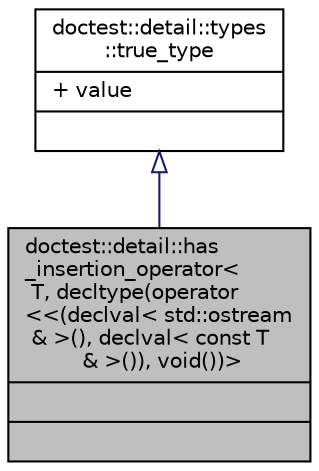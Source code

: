 digraph "doctest::detail::has_insertion_operator&lt; T, decltype(operator&lt;&lt;(declval&lt; std::ostream &amp; &gt;(), declval&lt; const T &amp; &gt;()), void())&gt;"
{
 // LATEX_PDF_SIZE
  edge [fontname="Helvetica",fontsize="10",labelfontname="Helvetica",labelfontsize="10"];
  node [fontname="Helvetica",fontsize="10",shape=record];
  Node1 [label="{doctest::detail::has\l_insertion_operator\<\l T, decltype(operator\l\<\<(declval\< std::ostream\l & \>(), declval\< const T\l & \>()), void())\>\n||}",height=0.2,width=0.4,color="black", fillcolor="grey75", style="filled", fontcolor="black",tooltip=" "];
  Node2 -> Node1 [dir="back",color="midnightblue",fontsize="10",style="solid",arrowtail="onormal",fontname="Helvetica"];
  Node2 [label="{doctest::detail::types\l::true_type\n|+ value\l|}",height=0.2,width=0.4,color="black", fillcolor="white", style="filled",URL="$structdoctest_1_1detail_1_1types_1_1true__type.html",tooltip=" "];
}
